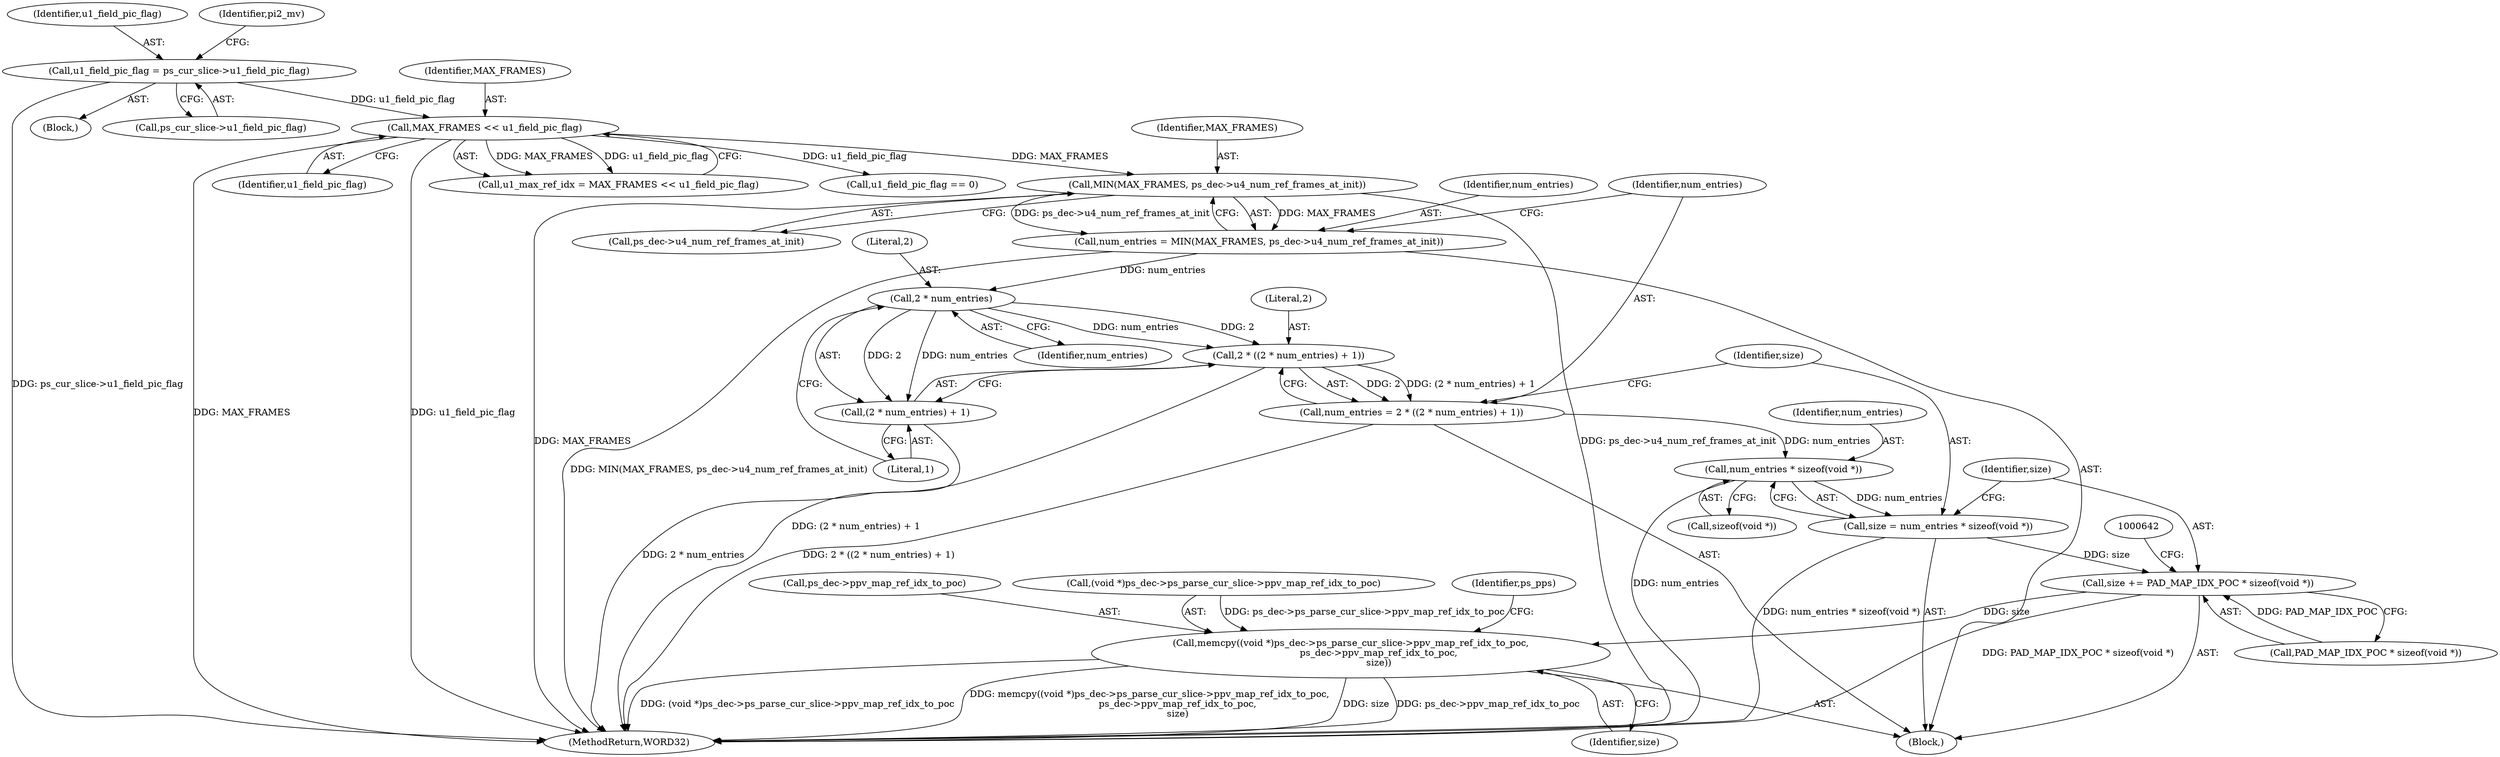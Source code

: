 digraph "0_Android_943323f1d9d3dd5c2634deb26cbe72343ca6b3db_2@pointer" {
"1000614" [label="(Call,MIN(MAX_FRAMES, ps_dec->u4_num_ref_frames_at_init))"];
"1000269" [label="(Call,MAX_FRAMES << u1_field_pic_flag)"];
"1000162" [label="(Call,u1_field_pic_flag = ps_cur_slice->u1_field_pic_flag)"];
"1000612" [label="(Call,num_entries = MIN(MAX_FRAMES, ps_dec->u4_num_ref_frames_at_init))"];
"1000624" [label="(Call,2 * num_entries)"];
"1000621" [label="(Call,2 * ((2 * num_entries) + 1))"];
"1000619" [label="(Call,num_entries = 2 * ((2 * num_entries) + 1))"];
"1000630" [label="(Call,num_entries * sizeof(void *))"];
"1000628" [label="(Call,size = num_entries * sizeof(void *))"];
"1000634" [label="(Call,size += PAD_MAP_IDX_POC * sizeof(void *))"];
"1000640" [label="(Call,memcpy((void *)ps_dec->ps_parse_cur_slice->ppv_map_ref_idx_to_poc,\n                   ps_dec->ppv_map_ref_idx_to_poc,\n                   size))"];
"1000623" [label="(Call,(2 * num_entries) + 1)"];
"1000613" [label="(Identifier,num_entries)"];
"1000630" [label="(Call,num_entries * sizeof(void *))"];
"1000624" [label="(Call,2 * num_entries)"];
"1000627" [label="(Literal,1)"];
"1000612" [label="(Call,num_entries = MIN(MAX_FRAMES, ps_dec->u4_num_ref_frames_at_init))"];
"1000269" [label="(Call,MAX_FRAMES << u1_field_pic_flag)"];
"1000163" [label="(Identifier,u1_field_pic_flag)"];
"1000651" [label="(Identifier,size)"];
"1000615" [label="(Identifier,MAX_FRAMES)"];
"1000623" [label="(Call,(2 * num_entries) + 1)"];
"1000707" [label="(Call,u1_field_pic_flag == 0)"];
"1000609" [label="(Block,)"];
"1000162" [label="(Call,u1_field_pic_flag = ps_cur_slice->u1_field_pic_flag)"];
"1000621" [label="(Call,2 * ((2 * num_entries) + 1))"];
"1000619" [label="(Call,num_entries = 2 * ((2 * num_entries) + 1))"];
"1000636" [label="(Call,PAD_MAP_IDX_POC * sizeof(void *))"];
"1000622" [label="(Literal,2)"];
"1000271" [label="(Identifier,u1_field_pic_flag)"];
"1000620" [label="(Identifier,num_entries)"];
"1000635" [label="(Identifier,size)"];
"1001036" [label="(MethodReturn,WORD32)"];
"1000628" [label="(Call,size = num_entries * sizeof(void *))"];
"1000616" [label="(Call,ps_dec->u4_num_ref_frames_at_init)"];
"1000641" [label="(Call,(void *)ps_dec->ps_parse_cur_slice->ppv_map_ref_idx_to_poc)"];
"1000654" [label="(Identifier,ps_pps)"];
"1000648" [label="(Call,ps_dec->ppv_map_ref_idx_to_poc)"];
"1000625" [label="(Literal,2)"];
"1000174" [label="(Identifier,pi2_mv)"];
"1000121" [label="(Block,)"];
"1000270" [label="(Identifier,MAX_FRAMES)"];
"1000614" [label="(Call,MIN(MAX_FRAMES, ps_dec->u4_num_ref_frames_at_init))"];
"1000164" [label="(Call,ps_cur_slice->u1_field_pic_flag)"];
"1000632" [label="(Call,sizeof(void *))"];
"1000631" [label="(Identifier,num_entries)"];
"1000626" [label="(Identifier,num_entries)"];
"1000267" [label="(Call,u1_max_ref_idx = MAX_FRAMES << u1_field_pic_flag)"];
"1000640" [label="(Call,memcpy((void *)ps_dec->ps_parse_cur_slice->ppv_map_ref_idx_to_poc,\n                   ps_dec->ppv_map_ref_idx_to_poc,\n                   size))"];
"1000629" [label="(Identifier,size)"];
"1000634" [label="(Call,size += PAD_MAP_IDX_POC * sizeof(void *))"];
"1000614" -> "1000612"  [label="AST: "];
"1000614" -> "1000616"  [label="CFG: "];
"1000615" -> "1000614"  [label="AST: "];
"1000616" -> "1000614"  [label="AST: "];
"1000612" -> "1000614"  [label="CFG: "];
"1000614" -> "1001036"  [label="DDG: ps_dec->u4_num_ref_frames_at_init"];
"1000614" -> "1001036"  [label="DDG: MAX_FRAMES"];
"1000614" -> "1000612"  [label="DDG: MAX_FRAMES"];
"1000614" -> "1000612"  [label="DDG: ps_dec->u4_num_ref_frames_at_init"];
"1000269" -> "1000614"  [label="DDG: MAX_FRAMES"];
"1000269" -> "1000267"  [label="AST: "];
"1000269" -> "1000271"  [label="CFG: "];
"1000270" -> "1000269"  [label="AST: "];
"1000271" -> "1000269"  [label="AST: "];
"1000267" -> "1000269"  [label="CFG: "];
"1000269" -> "1001036"  [label="DDG: MAX_FRAMES"];
"1000269" -> "1001036"  [label="DDG: u1_field_pic_flag"];
"1000269" -> "1000267"  [label="DDG: MAX_FRAMES"];
"1000269" -> "1000267"  [label="DDG: u1_field_pic_flag"];
"1000162" -> "1000269"  [label="DDG: u1_field_pic_flag"];
"1000269" -> "1000707"  [label="DDG: u1_field_pic_flag"];
"1000162" -> "1000121"  [label="AST: "];
"1000162" -> "1000164"  [label="CFG: "];
"1000163" -> "1000162"  [label="AST: "];
"1000164" -> "1000162"  [label="AST: "];
"1000174" -> "1000162"  [label="CFG: "];
"1000162" -> "1001036"  [label="DDG: ps_cur_slice->u1_field_pic_flag"];
"1000612" -> "1000609"  [label="AST: "];
"1000613" -> "1000612"  [label="AST: "];
"1000620" -> "1000612"  [label="CFG: "];
"1000612" -> "1001036"  [label="DDG: MIN(MAX_FRAMES, ps_dec->u4_num_ref_frames_at_init)"];
"1000612" -> "1000624"  [label="DDG: num_entries"];
"1000624" -> "1000623"  [label="AST: "];
"1000624" -> "1000626"  [label="CFG: "];
"1000625" -> "1000624"  [label="AST: "];
"1000626" -> "1000624"  [label="AST: "];
"1000627" -> "1000624"  [label="CFG: "];
"1000624" -> "1000621"  [label="DDG: 2"];
"1000624" -> "1000621"  [label="DDG: num_entries"];
"1000624" -> "1000623"  [label="DDG: 2"];
"1000624" -> "1000623"  [label="DDG: num_entries"];
"1000621" -> "1000619"  [label="AST: "];
"1000621" -> "1000623"  [label="CFG: "];
"1000622" -> "1000621"  [label="AST: "];
"1000623" -> "1000621"  [label="AST: "];
"1000619" -> "1000621"  [label="CFG: "];
"1000621" -> "1001036"  [label="DDG: (2 * num_entries) + 1"];
"1000621" -> "1000619"  [label="DDG: 2"];
"1000621" -> "1000619"  [label="DDG: (2 * num_entries) + 1"];
"1000619" -> "1000609"  [label="AST: "];
"1000620" -> "1000619"  [label="AST: "];
"1000629" -> "1000619"  [label="CFG: "];
"1000619" -> "1001036"  [label="DDG: 2 * ((2 * num_entries) + 1)"];
"1000619" -> "1000630"  [label="DDG: num_entries"];
"1000630" -> "1000628"  [label="AST: "];
"1000630" -> "1000632"  [label="CFG: "];
"1000631" -> "1000630"  [label="AST: "];
"1000632" -> "1000630"  [label="AST: "];
"1000628" -> "1000630"  [label="CFG: "];
"1000630" -> "1001036"  [label="DDG: num_entries"];
"1000630" -> "1000628"  [label="DDG: num_entries"];
"1000628" -> "1000609"  [label="AST: "];
"1000629" -> "1000628"  [label="AST: "];
"1000635" -> "1000628"  [label="CFG: "];
"1000628" -> "1001036"  [label="DDG: num_entries * sizeof(void *)"];
"1000628" -> "1000634"  [label="DDG: size"];
"1000634" -> "1000609"  [label="AST: "];
"1000634" -> "1000636"  [label="CFG: "];
"1000635" -> "1000634"  [label="AST: "];
"1000636" -> "1000634"  [label="AST: "];
"1000642" -> "1000634"  [label="CFG: "];
"1000634" -> "1001036"  [label="DDG: PAD_MAP_IDX_POC * sizeof(void *)"];
"1000636" -> "1000634"  [label="DDG: PAD_MAP_IDX_POC"];
"1000634" -> "1000640"  [label="DDG: size"];
"1000640" -> "1000609"  [label="AST: "];
"1000640" -> "1000651"  [label="CFG: "];
"1000641" -> "1000640"  [label="AST: "];
"1000648" -> "1000640"  [label="AST: "];
"1000651" -> "1000640"  [label="AST: "];
"1000654" -> "1000640"  [label="CFG: "];
"1000640" -> "1001036"  [label="DDG: (void *)ps_dec->ps_parse_cur_slice->ppv_map_ref_idx_to_poc"];
"1000640" -> "1001036"  [label="DDG: memcpy((void *)ps_dec->ps_parse_cur_slice->ppv_map_ref_idx_to_poc,\n                   ps_dec->ppv_map_ref_idx_to_poc,\n                   size)"];
"1000640" -> "1001036"  [label="DDG: size"];
"1000640" -> "1001036"  [label="DDG: ps_dec->ppv_map_ref_idx_to_poc"];
"1000641" -> "1000640"  [label="DDG: ps_dec->ps_parse_cur_slice->ppv_map_ref_idx_to_poc"];
"1000623" -> "1000627"  [label="CFG: "];
"1000627" -> "1000623"  [label="AST: "];
"1000623" -> "1001036"  [label="DDG: 2 * num_entries"];
}
